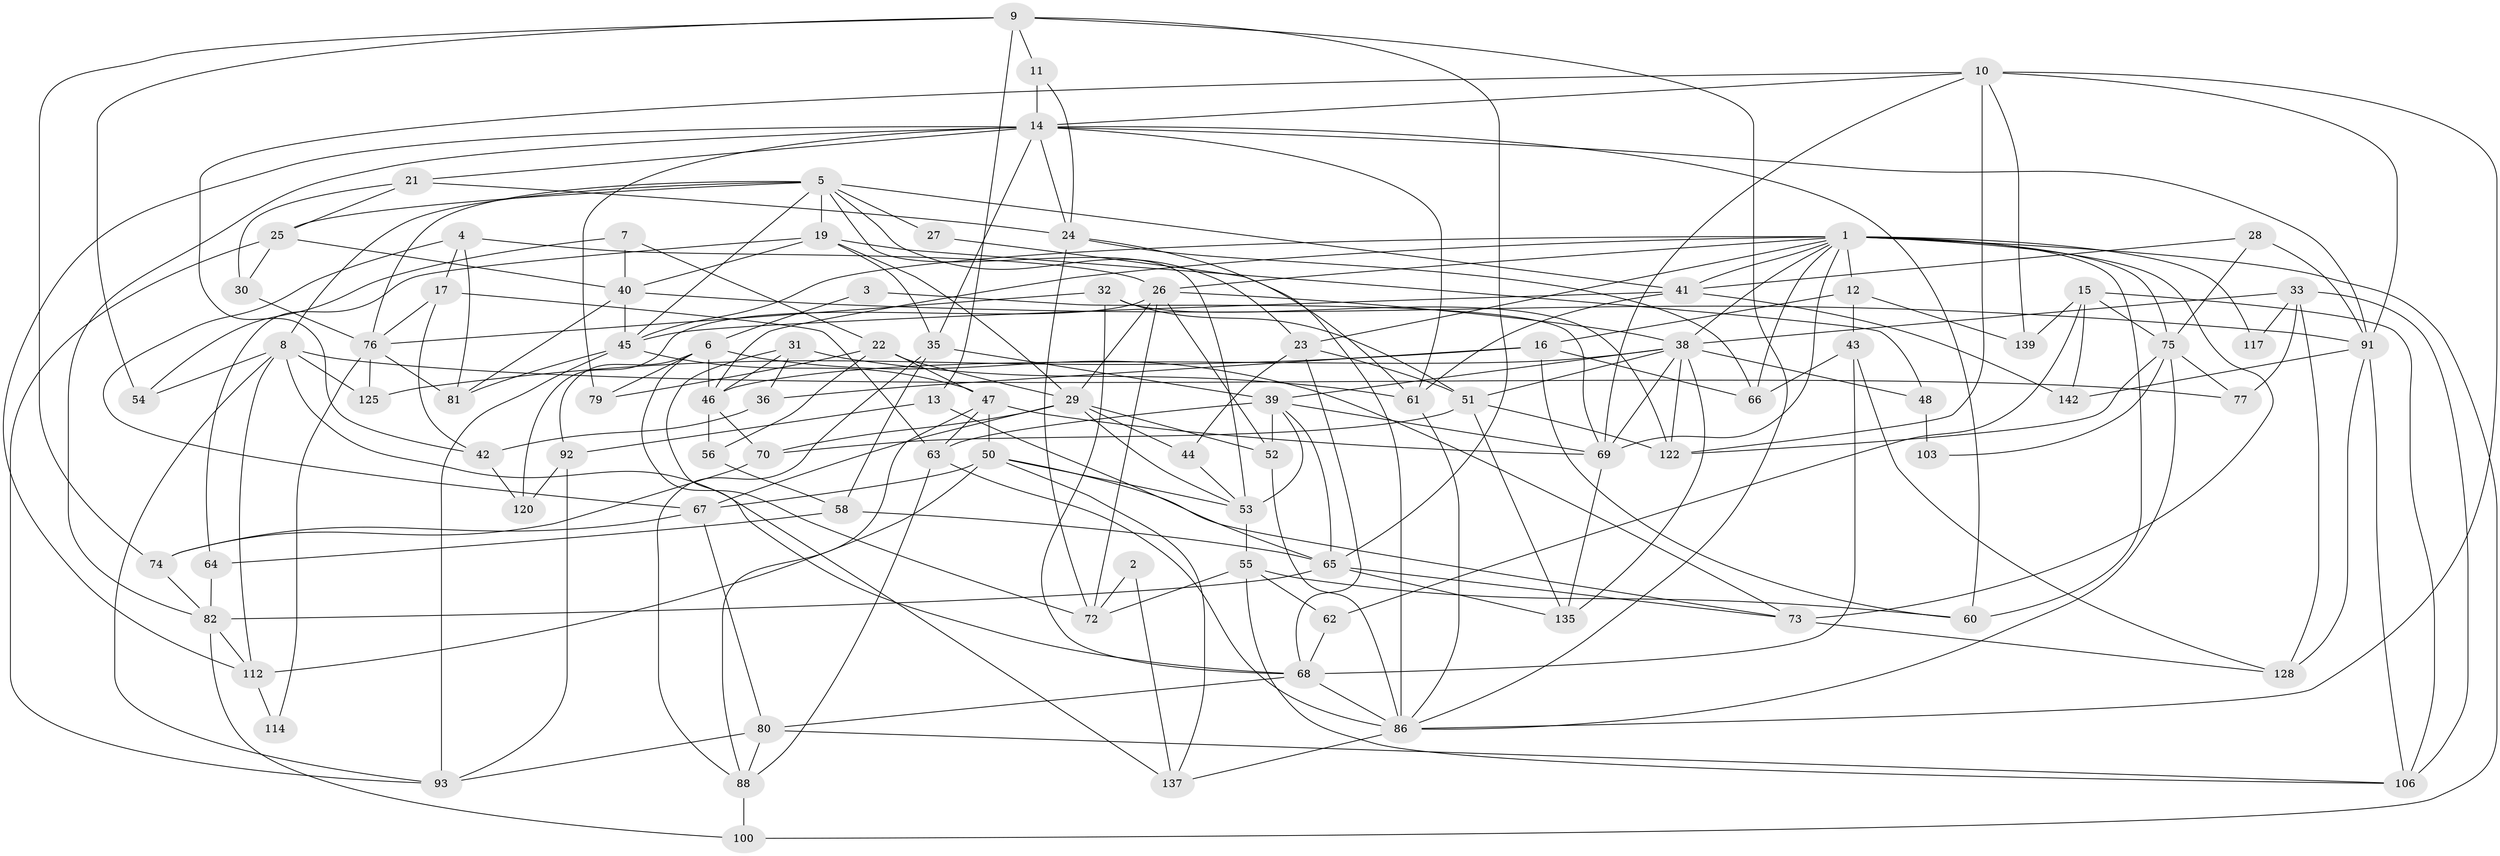 // Generated by graph-tools (version 1.1) at 2025/52/02/27/25 19:52:05]
// undirected, 92 vertices, 225 edges
graph export_dot {
graph [start="1"]
  node [color=gray90,style=filled];
  1 [super="+84"];
  2;
  3;
  4;
  5 [super="+141"];
  6 [super="+71"];
  7;
  8 [super="+49"];
  9 [super="+34"];
  10 [super="+119"];
  11;
  12 [super="+89"];
  13;
  14 [super="+20"];
  15 [super="+18"];
  16 [super="+98"];
  17;
  19 [super="+129"];
  21 [super="+37"];
  22 [super="+101"];
  23;
  24 [super="+59"];
  25 [super="+138"];
  26 [super="+90"];
  27;
  28;
  29 [super="+121"];
  30;
  31;
  32;
  33 [super="+134"];
  35 [super="+136"];
  36;
  38 [super="+57"];
  39 [super="+140"];
  40 [super="+85"];
  41 [super="+87"];
  42;
  43;
  44 [super="+127"];
  45 [super="+124"];
  46 [super="+97"];
  47 [super="+118"];
  48;
  50 [super="+111"];
  51 [super="+131"];
  52;
  53 [super="+78"];
  54;
  55 [super="+94"];
  56;
  58 [super="+126"];
  60 [super="+110"];
  61;
  62;
  63 [super="+108"];
  64;
  65;
  66;
  67 [super="+107"];
  68 [super="+115"];
  69 [super="+123"];
  70 [super="+102"];
  72 [super="+104"];
  73 [super="+83"];
  74;
  75 [super="+132"];
  76 [super="+113"];
  77;
  79;
  80 [super="+105"];
  81;
  82 [super="+130"];
  86 [super="+95"];
  88 [super="+99"];
  91 [super="+96"];
  92;
  93 [super="+109"];
  100;
  103 [super="+116"];
  106;
  112;
  114;
  117;
  120;
  122 [super="+133"];
  125;
  128;
  135;
  137;
  139;
  142;
  1 -- 41;
  1 -- 66;
  1 -- 69;
  1 -- 73 [weight=2];
  1 -- 100;
  1 -- 38;
  1 -- 117;
  1 -- 23;
  1 -- 26;
  1 -- 60 [weight=2];
  1 -- 45;
  1 -- 75;
  1 -- 46;
  1 -- 12;
  2 -- 137;
  2 -- 72;
  3 -- 69;
  3 -- 6;
  4 -- 81;
  4 -- 17;
  4 -- 67;
  4 -- 26;
  5 -- 27;
  5 -- 41;
  5 -- 53;
  5 -- 23;
  5 -- 45;
  5 -- 19;
  5 -- 8;
  5 -- 76;
  5 -- 25;
  6 -- 73;
  6 -- 46;
  6 -- 92;
  6 -- 72;
  6 -- 79;
  7 -- 54;
  7 -- 40;
  7 -- 22;
  8 -- 93;
  8 -- 54;
  8 -- 77;
  8 -- 112;
  8 -- 68;
  8 -- 125;
  9 -- 74;
  9 -- 13;
  9 -- 54;
  9 -- 65;
  9 -- 11;
  9 -- 86;
  10 -- 122;
  10 -- 42;
  10 -- 86;
  10 -- 139;
  10 -- 69;
  10 -- 91;
  10 -- 14;
  11 -- 24;
  11 -- 14;
  12 -- 16 [weight=3];
  12 -- 43;
  12 -- 139;
  13 -- 65;
  13 -- 92;
  14 -- 91;
  14 -- 112;
  14 -- 35;
  14 -- 61;
  14 -- 79;
  14 -- 82;
  14 -- 21;
  14 -- 24;
  14 -- 60;
  15 -- 142;
  15 -- 139;
  15 -- 62;
  15 -- 106;
  15 -- 75;
  16 -- 125;
  16 -- 60;
  16 -- 36;
  16 -- 66;
  17 -- 42;
  17 -- 76;
  17 -- 63;
  19 -- 64;
  19 -- 29;
  19 -- 48;
  19 -- 40;
  19 -- 35;
  21 -- 30;
  21 -- 24;
  21 -- 25;
  22 -- 79;
  22 -- 47 [weight=2];
  22 -- 56;
  22 -- 29;
  23 -- 44;
  23 -- 68;
  23 -- 51;
  24 -- 66;
  24 -- 72;
  24 -- 86;
  25 -- 93;
  25 -- 30;
  25 -- 40;
  26 -- 29;
  26 -- 38;
  26 -- 72;
  26 -- 120;
  26 -- 52;
  27 -- 61;
  28 -- 75;
  28 -- 91;
  28 -- 41;
  29 -- 52;
  29 -- 67;
  29 -- 53;
  29 -- 70;
  29 -- 44;
  30 -- 76;
  31 -- 61;
  31 -- 36;
  31 -- 137;
  31 -- 46;
  32 -- 51;
  32 -- 122;
  32 -- 68;
  32 -- 76;
  33 -- 128;
  33 -- 106;
  33 -- 77;
  33 -- 117;
  33 -- 38;
  35 -- 39 [weight=2];
  35 -- 88;
  35 -- 58;
  36 -- 42;
  38 -- 69;
  38 -- 39;
  38 -- 48;
  38 -- 51;
  38 -- 135;
  38 -- 122;
  38 -- 46;
  39 -- 69;
  39 -- 53;
  39 -- 63;
  39 -- 65;
  39 -- 52;
  40 -- 91;
  40 -- 81;
  40 -- 45;
  41 -- 142;
  41 -- 45;
  41 -- 61;
  42 -- 120;
  43 -- 66;
  43 -- 128;
  43 -- 68;
  44 -- 53;
  45 -- 47;
  45 -- 81;
  45 -- 93;
  46 -- 56;
  46 -- 70;
  47 -- 50;
  47 -- 88;
  47 -- 69;
  47 -- 63;
  48 -- 103;
  50 -- 53;
  50 -- 67 [weight=2];
  50 -- 112;
  50 -- 137;
  50 -- 73;
  51 -- 135;
  51 -- 122;
  51 -- 70;
  52 -- 86;
  53 -- 55;
  55 -- 60;
  55 -- 72;
  55 -- 106;
  55 -- 62;
  56 -- 58;
  58 -- 64;
  58 -- 65;
  61 -- 86;
  62 -- 68;
  63 -- 86;
  63 -- 88;
  64 -- 82;
  65 -- 135;
  65 -- 73;
  65 -- 82;
  67 -- 80;
  67 -- 74;
  68 -- 86;
  68 -- 80;
  69 -- 135;
  70 -- 74;
  73 -- 128;
  74 -- 82;
  75 -- 77;
  75 -- 86;
  75 -- 122;
  75 -- 103;
  76 -- 114;
  76 -- 81;
  76 -- 125;
  80 -- 93;
  80 -- 106;
  80 -- 88;
  82 -- 112;
  82 -- 100;
  86 -- 137;
  88 -- 100;
  91 -- 106;
  91 -- 128;
  91 -- 142;
  92 -- 93;
  92 -- 120;
  112 -- 114;
}
